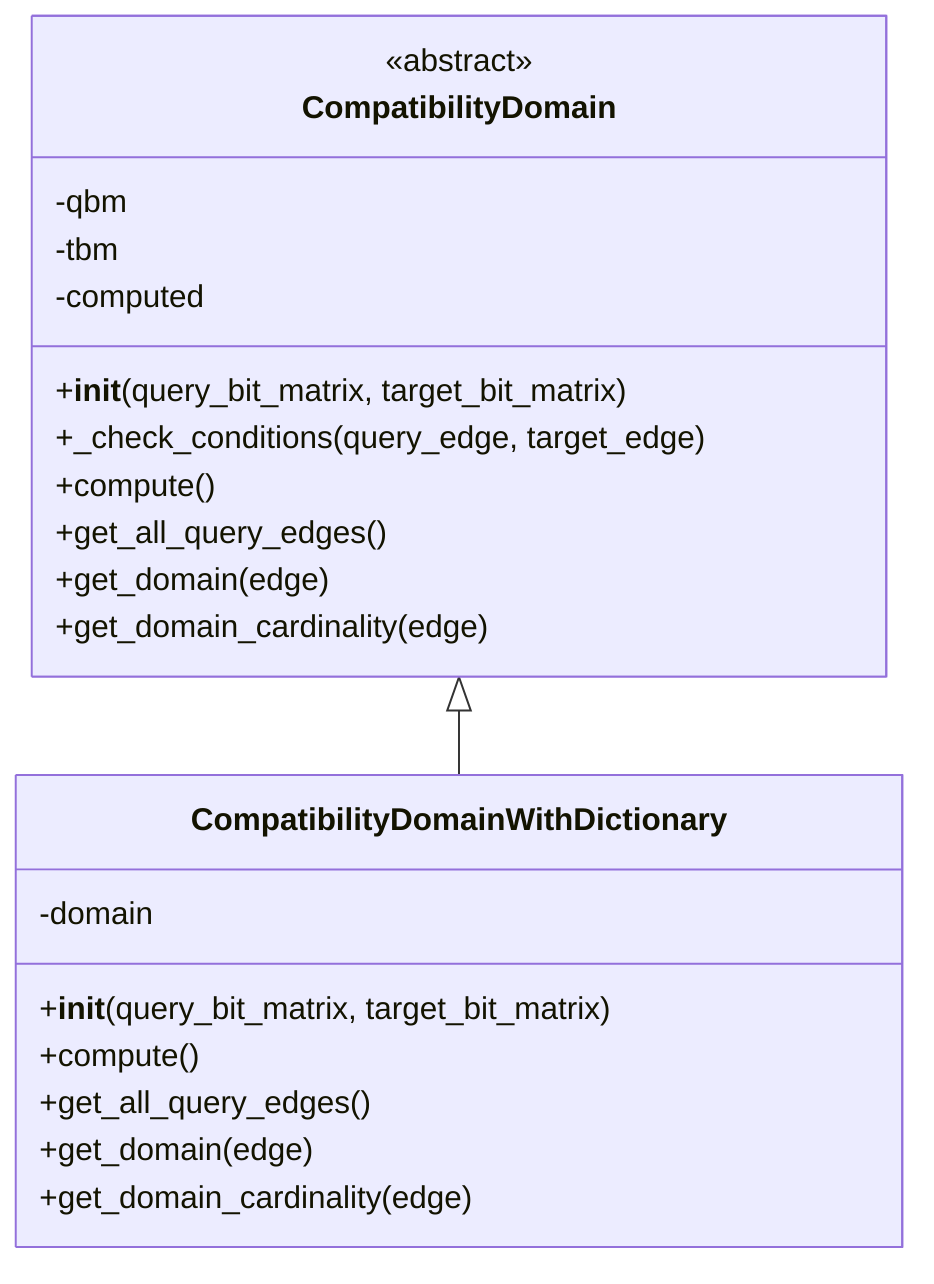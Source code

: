 classDiagram
    class CompatibilityDomain {
        <<abstract>>
        -qbm
        -tbm
        -computed
        +__init__(query_bit_matrix, target_bit_matrix)
        +_check_conditions(query_edge, target_edge)
        +compute()
        +get_all_query_edges()
        +get_domain(edge)
        +get_domain_cardinality(edge)
    }
    class CompatibilityDomainWithDictionary {
        -domain
        +__init__(query_bit_matrix, target_bit_matrix)
        +compute()
        +get_all_query_edges()
        +get_domain(edge)
        +get_domain_cardinality(edge)
    }

    CompatibilityDomain
    CompatibilityDomain <|-- CompatibilityDomainWithDictionary